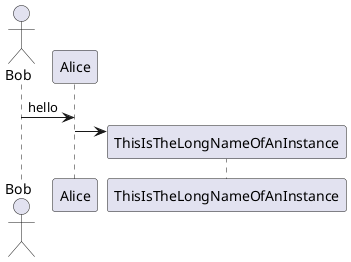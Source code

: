 {
  "sha1": "juluwzxl0wz7f7rbbp825y1qje9p5d8",
  "insertion": {
    "when": "2024-06-03T18:59:32.279Z",
    "user": "plantuml@gmail.com"
  }
}
@startuml
actor Bob
participant Alice
Bob -> Alice : hello
create ThisIsTheLongNameOfAnInstance as T
Alice -> T
@enduml
